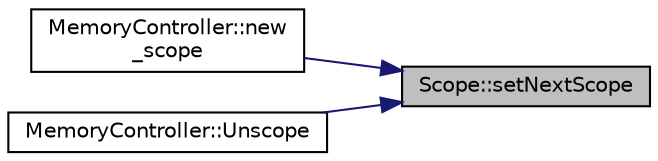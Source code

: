 digraph "Scope::setNextScope"
{
 // INTERACTIVE_SVG=YES
 // LATEX_PDF_SIZE
  edge [fontname="Helvetica",fontsize="10",labelfontname="Helvetica",labelfontsize="10"];
  node [fontname="Helvetica",fontsize="10",shape=record];
  rankdir="RL";
  Node1 [label="Scope::setNextScope",height=0.2,width=0.4,color="black", fillcolor="grey75", style="filled", fontcolor="black",tooltip=" "];
  Node1 -> Node2 [dir="back",color="midnightblue",fontsize="10",style="solid",fontname="Helvetica"];
  Node2 [label="MemoryController::new\l_scope",height=0.2,width=0.4,color="black", fillcolor="white", style="filled",URL="$classMemoryController.html#a657e39ec6023aff17baea20bdbe26b1f",tooltip=" "];
  Node1 -> Node3 [dir="back",color="midnightblue",fontsize="10",style="solid",fontname="Helvetica"];
  Node3 [label="MemoryController::Unscope",height=0.2,width=0.4,color="black", fillcolor="white", style="filled",URL="$classMemoryController.html#a09dd944c90a90b721b7f52addc6aa7ba",tooltip="Close the actual escope."];
}
